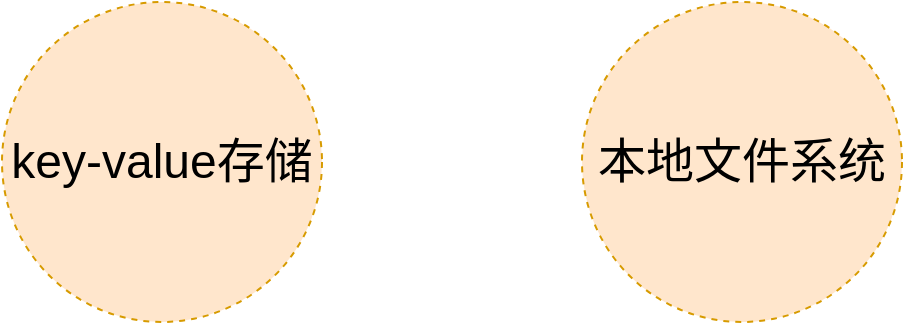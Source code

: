 <mxfile version="20.8.7" type="github">
  <diagram name="第 1 页" id="gbsZ-AJLW715ukrptVrT">
    <mxGraphModel dx="1050" dy="549" grid="1" gridSize="10" guides="1" tooltips="1" connect="1" arrows="1" fold="1" page="1" pageScale="1" pageWidth="827" pageHeight="1169" math="0" shadow="0">
      <root>
        <mxCell id="0" />
        <mxCell id="1" parent="0" />
        <mxCell id="vXawp6WQgn3ILwCrr8FQ-1" value="&lt;font style=&quot;font-size: 24px;&quot;&gt;key-value存储&lt;/font&gt;" style="ellipse;whiteSpace=wrap;html=1;aspect=fixed;fillColor=#ffe6cc;strokeColor=#d79b00;dashed=1;" vertex="1" parent="1">
          <mxGeometry x="180" y="220" width="160" height="160" as="geometry" />
        </mxCell>
        <mxCell id="vXawp6WQgn3ILwCrr8FQ-3" value="&lt;font style=&quot;font-size: 24px;&quot;&gt;本地文件系统&lt;/font&gt;" style="ellipse;whiteSpace=wrap;html=1;aspect=fixed;fillColor=#ffe6cc;strokeColor=#d79b00;dashed=1;" vertex="1" parent="1">
          <mxGeometry x="470" y="220" width="160" height="160" as="geometry" />
        </mxCell>
      </root>
    </mxGraphModel>
  </diagram>
</mxfile>
